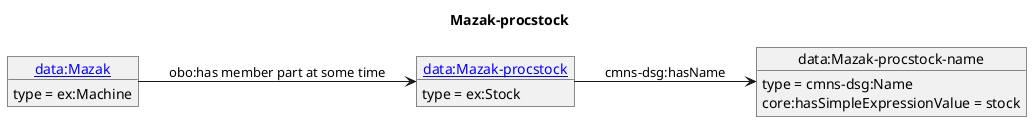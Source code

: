 @startuml
skinparam linetype polyline
left to right direction
title Mazak-procstock
object "[[./Mazak-procstock.html data:Mazak-procstock]]" as o1 {
 type = ex:Stock
 }
object "data:Mazak-procstock-name" as o2 {
 type = cmns-dsg:Name
 }
object "[[./Mazak.html data:Mazak]]" as o3 {
 type = ex:Machine
 }
o1 --> o2 : cmns-dsg:hasName
o2 : core:hasSimpleExpressionValue = stock
o3 --> o1 : obo:has member part at some time
@enduml
